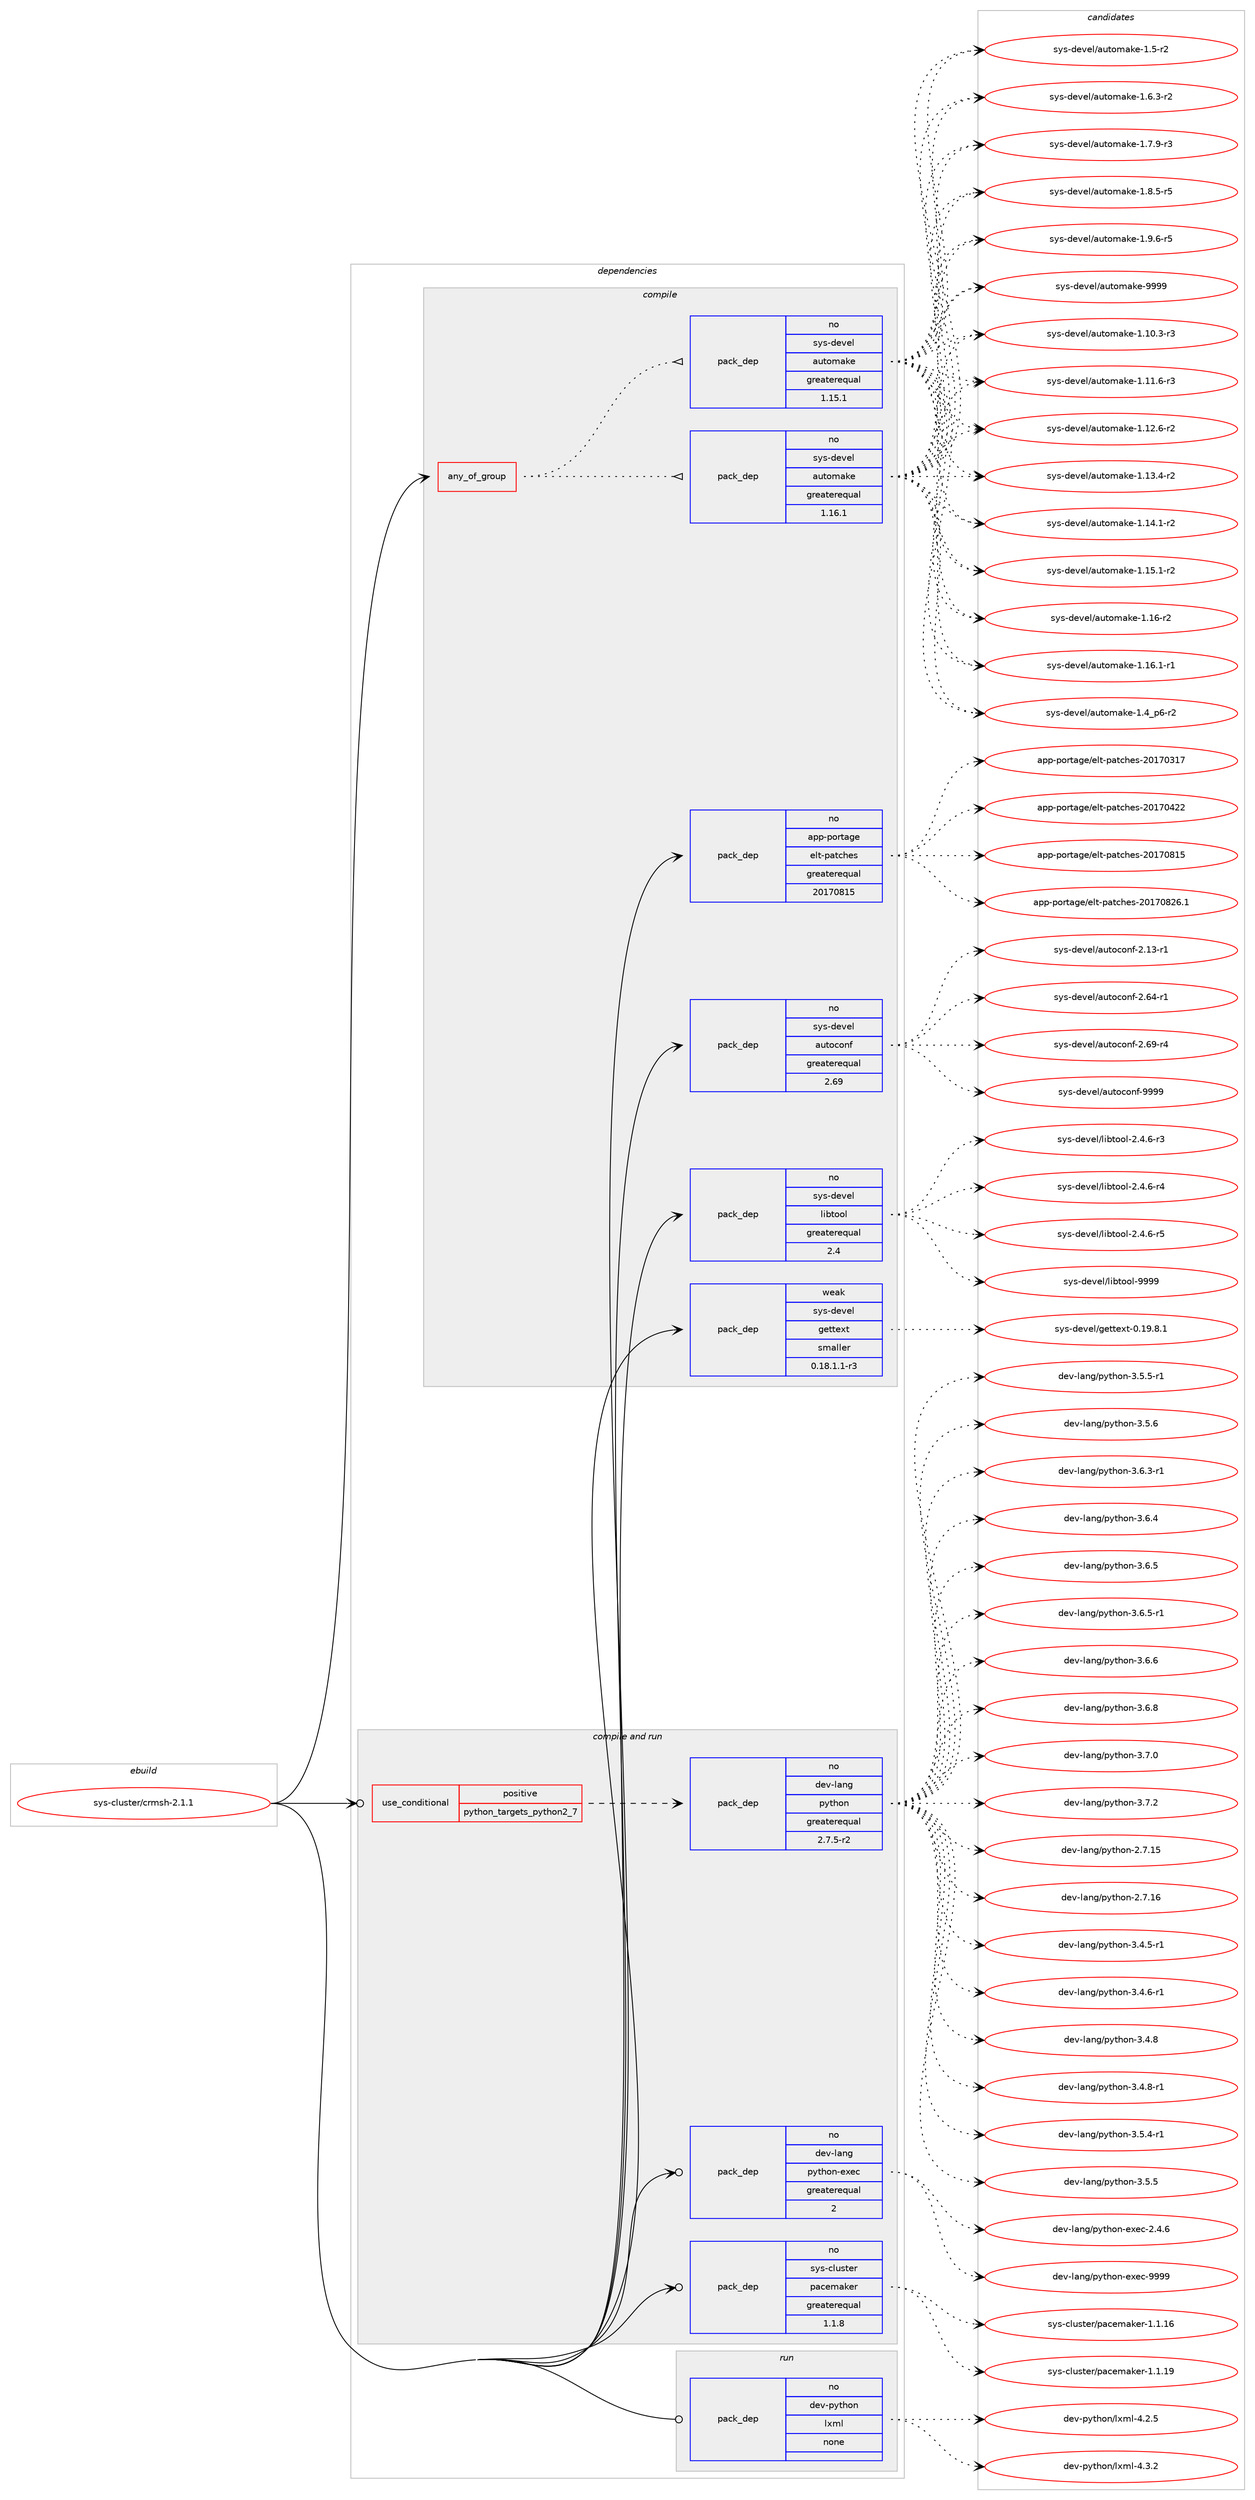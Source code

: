 digraph prolog {

# *************
# Graph options
# *************

newrank=true;
concentrate=true;
compound=true;
graph [rankdir=LR,fontname=Helvetica,fontsize=10,ranksep=1.5];#, ranksep=2.5, nodesep=0.2];
edge  [arrowhead=vee];
node  [fontname=Helvetica,fontsize=10];

# **********
# The ebuild
# **********

subgraph cluster_leftcol {
color=gray;
rank=same;
label=<<i>ebuild</i>>;
id [label="sys-cluster/crmsh-2.1.1", color=red, width=4, href="../sys-cluster/crmsh-2.1.1.svg"];
}

# ****************
# The dependencies
# ****************

subgraph cluster_midcol {
color=gray;
label=<<i>dependencies</i>>;
subgraph cluster_compile {
fillcolor="#eeeeee";
style=filled;
label=<<i>compile</i>>;
subgraph any27332 {
dependency1721864 [label=<<TABLE BORDER="0" CELLBORDER="1" CELLSPACING="0" CELLPADDING="4"><TR><TD CELLPADDING="10">any_of_group</TD></TR></TABLE>>, shape=none, color=red];subgraph pack1235049 {
dependency1721865 [label=<<TABLE BORDER="0" CELLBORDER="1" CELLSPACING="0" CELLPADDING="4" WIDTH="220"><TR><TD ROWSPAN="6" CELLPADDING="30">pack_dep</TD></TR><TR><TD WIDTH="110">no</TD></TR><TR><TD>sys-devel</TD></TR><TR><TD>automake</TD></TR><TR><TD>greaterequal</TD></TR><TR><TD>1.16.1</TD></TR></TABLE>>, shape=none, color=blue];
}
dependency1721864:e -> dependency1721865:w [weight=20,style="dotted",arrowhead="oinv"];
subgraph pack1235050 {
dependency1721866 [label=<<TABLE BORDER="0" CELLBORDER="1" CELLSPACING="0" CELLPADDING="4" WIDTH="220"><TR><TD ROWSPAN="6" CELLPADDING="30">pack_dep</TD></TR><TR><TD WIDTH="110">no</TD></TR><TR><TD>sys-devel</TD></TR><TR><TD>automake</TD></TR><TR><TD>greaterequal</TD></TR><TR><TD>1.15.1</TD></TR></TABLE>>, shape=none, color=blue];
}
dependency1721864:e -> dependency1721866:w [weight=20,style="dotted",arrowhead="oinv"];
}
id:e -> dependency1721864:w [weight=20,style="solid",arrowhead="vee"];
subgraph pack1235051 {
dependency1721867 [label=<<TABLE BORDER="0" CELLBORDER="1" CELLSPACING="0" CELLPADDING="4" WIDTH="220"><TR><TD ROWSPAN="6" CELLPADDING="30">pack_dep</TD></TR><TR><TD WIDTH="110">no</TD></TR><TR><TD>app-portage</TD></TR><TR><TD>elt-patches</TD></TR><TR><TD>greaterequal</TD></TR><TR><TD>20170815</TD></TR></TABLE>>, shape=none, color=blue];
}
id:e -> dependency1721867:w [weight=20,style="solid",arrowhead="vee"];
subgraph pack1235052 {
dependency1721868 [label=<<TABLE BORDER="0" CELLBORDER="1" CELLSPACING="0" CELLPADDING="4" WIDTH="220"><TR><TD ROWSPAN="6" CELLPADDING="30">pack_dep</TD></TR><TR><TD WIDTH="110">no</TD></TR><TR><TD>sys-devel</TD></TR><TR><TD>autoconf</TD></TR><TR><TD>greaterequal</TD></TR><TR><TD>2.69</TD></TR></TABLE>>, shape=none, color=blue];
}
id:e -> dependency1721868:w [weight=20,style="solid",arrowhead="vee"];
subgraph pack1235053 {
dependency1721869 [label=<<TABLE BORDER="0" CELLBORDER="1" CELLSPACING="0" CELLPADDING="4" WIDTH="220"><TR><TD ROWSPAN="6" CELLPADDING="30">pack_dep</TD></TR><TR><TD WIDTH="110">no</TD></TR><TR><TD>sys-devel</TD></TR><TR><TD>libtool</TD></TR><TR><TD>greaterequal</TD></TR><TR><TD>2.4</TD></TR></TABLE>>, shape=none, color=blue];
}
id:e -> dependency1721869:w [weight=20,style="solid",arrowhead="vee"];
subgraph pack1235054 {
dependency1721870 [label=<<TABLE BORDER="0" CELLBORDER="1" CELLSPACING="0" CELLPADDING="4" WIDTH="220"><TR><TD ROWSPAN="6" CELLPADDING="30">pack_dep</TD></TR><TR><TD WIDTH="110">weak</TD></TR><TR><TD>sys-devel</TD></TR><TR><TD>gettext</TD></TR><TR><TD>smaller</TD></TR><TR><TD>0.18.1.1-r3</TD></TR></TABLE>>, shape=none, color=blue];
}
id:e -> dependency1721870:w [weight=20,style="solid",arrowhead="vee"];
}
subgraph cluster_compileandrun {
fillcolor="#eeeeee";
style=filled;
label=<<i>compile and run</i>>;
subgraph cond458595 {
dependency1721871 [label=<<TABLE BORDER="0" CELLBORDER="1" CELLSPACING="0" CELLPADDING="4"><TR><TD ROWSPAN="3" CELLPADDING="10">use_conditional</TD></TR><TR><TD>positive</TD></TR><TR><TD>python_targets_python2_7</TD></TR></TABLE>>, shape=none, color=red];
subgraph pack1235055 {
dependency1721872 [label=<<TABLE BORDER="0" CELLBORDER="1" CELLSPACING="0" CELLPADDING="4" WIDTH="220"><TR><TD ROWSPAN="6" CELLPADDING="30">pack_dep</TD></TR><TR><TD WIDTH="110">no</TD></TR><TR><TD>dev-lang</TD></TR><TR><TD>python</TD></TR><TR><TD>greaterequal</TD></TR><TR><TD>2.7.5-r2</TD></TR></TABLE>>, shape=none, color=blue];
}
dependency1721871:e -> dependency1721872:w [weight=20,style="dashed",arrowhead="vee"];
}
id:e -> dependency1721871:w [weight=20,style="solid",arrowhead="odotvee"];
subgraph pack1235056 {
dependency1721873 [label=<<TABLE BORDER="0" CELLBORDER="1" CELLSPACING="0" CELLPADDING="4" WIDTH="220"><TR><TD ROWSPAN="6" CELLPADDING="30">pack_dep</TD></TR><TR><TD WIDTH="110">no</TD></TR><TR><TD>dev-lang</TD></TR><TR><TD>python-exec</TD></TR><TR><TD>greaterequal</TD></TR><TR><TD>2</TD></TR></TABLE>>, shape=none, color=blue];
}
id:e -> dependency1721873:w [weight=20,style="solid",arrowhead="odotvee"];
subgraph pack1235057 {
dependency1721874 [label=<<TABLE BORDER="0" CELLBORDER="1" CELLSPACING="0" CELLPADDING="4" WIDTH="220"><TR><TD ROWSPAN="6" CELLPADDING="30">pack_dep</TD></TR><TR><TD WIDTH="110">no</TD></TR><TR><TD>sys-cluster</TD></TR><TR><TD>pacemaker</TD></TR><TR><TD>greaterequal</TD></TR><TR><TD>1.1.8</TD></TR></TABLE>>, shape=none, color=blue];
}
id:e -> dependency1721874:w [weight=20,style="solid",arrowhead="odotvee"];
}
subgraph cluster_run {
fillcolor="#eeeeee";
style=filled;
label=<<i>run</i>>;
subgraph pack1235058 {
dependency1721875 [label=<<TABLE BORDER="0" CELLBORDER="1" CELLSPACING="0" CELLPADDING="4" WIDTH="220"><TR><TD ROWSPAN="6" CELLPADDING="30">pack_dep</TD></TR><TR><TD WIDTH="110">no</TD></TR><TR><TD>dev-python</TD></TR><TR><TD>lxml</TD></TR><TR><TD>none</TD></TR><TR><TD></TD></TR></TABLE>>, shape=none, color=blue];
}
id:e -> dependency1721875:w [weight=20,style="solid",arrowhead="odot"];
}
}

# **************
# The candidates
# **************

subgraph cluster_choices {
rank=same;
color=gray;
label=<<i>candidates</i>>;

subgraph choice1235049 {
color=black;
nodesep=1;
choice11512111545100101118101108479711711611110997107101454946494846514511451 [label="sys-devel/automake-1.10.3-r3", color=red, width=4,href="../sys-devel/automake-1.10.3-r3.svg"];
choice11512111545100101118101108479711711611110997107101454946494946544511451 [label="sys-devel/automake-1.11.6-r3", color=red, width=4,href="../sys-devel/automake-1.11.6-r3.svg"];
choice11512111545100101118101108479711711611110997107101454946495046544511450 [label="sys-devel/automake-1.12.6-r2", color=red, width=4,href="../sys-devel/automake-1.12.6-r2.svg"];
choice11512111545100101118101108479711711611110997107101454946495146524511450 [label="sys-devel/automake-1.13.4-r2", color=red, width=4,href="../sys-devel/automake-1.13.4-r2.svg"];
choice11512111545100101118101108479711711611110997107101454946495246494511450 [label="sys-devel/automake-1.14.1-r2", color=red, width=4,href="../sys-devel/automake-1.14.1-r2.svg"];
choice11512111545100101118101108479711711611110997107101454946495346494511450 [label="sys-devel/automake-1.15.1-r2", color=red, width=4,href="../sys-devel/automake-1.15.1-r2.svg"];
choice1151211154510010111810110847971171161111099710710145494649544511450 [label="sys-devel/automake-1.16-r2", color=red, width=4,href="../sys-devel/automake-1.16-r2.svg"];
choice11512111545100101118101108479711711611110997107101454946495446494511449 [label="sys-devel/automake-1.16.1-r1", color=red, width=4,href="../sys-devel/automake-1.16.1-r1.svg"];
choice115121115451001011181011084797117116111109971071014549465295112544511450 [label="sys-devel/automake-1.4_p6-r2", color=red, width=4,href="../sys-devel/automake-1.4_p6-r2.svg"];
choice11512111545100101118101108479711711611110997107101454946534511450 [label="sys-devel/automake-1.5-r2", color=red, width=4,href="../sys-devel/automake-1.5-r2.svg"];
choice115121115451001011181011084797117116111109971071014549465446514511450 [label="sys-devel/automake-1.6.3-r2", color=red, width=4,href="../sys-devel/automake-1.6.3-r2.svg"];
choice115121115451001011181011084797117116111109971071014549465546574511451 [label="sys-devel/automake-1.7.9-r3", color=red, width=4,href="../sys-devel/automake-1.7.9-r3.svg"];
choice115121115451001011181011084797117116111109971071014549465646534511453 [label="sys-devel/automake-1.8.5-r5", color=red, width=4,href="../sys-devel/automake-1.8.5-r5.svg"];
choice115121115451001011181011084797117116111109971071014549465746544511453 [label="sys-devel/automake-1.9.6-r5", color=red, width=4,href="../sys-devel/automake-1.9.6-r5.svg"];
choice115121115451001011181011084797117116111109971071014557575757 [label="sys-devel/automake-9999", color=red, width=4,href="../sys-devel/automake-9999.svg"];
dependency1721865:e -> choice11512111545100101118101108479711711611110997107101454946494846514511451:w [style=dotted,weight="100"];
dependency1721865:e -> choice11512111545100101118101108479711711611110997107101454946494946544511451:w [style=dotted,weight="100"];
dependency1721865:e -> choice11512111545100101118101108479711711611110997107101454946495046544511450:w [style=dotted,weight="100"];
dependency1721865:e -> choice11512111545100101118101108479711711611110997107101454946495146524511450:w [style=dotted,weight="100"];
dependency1721865:e -> choice11512111545100101118101108479711711611110997107101454946495246494511450:w [style=dotted,weight="100"];
dependency1721865:e -> choice11512111545100101118101108479711711611110997107101454946495346494511450:w [style=dotted,weight="100"];
dependency1721865:e -> choice1151211154510010111810110847971171161111099710710145494649544511450:w [style=dotted,weight="100"];
dependency1721865:e -> choice11512111545100101118101108479711711611110997107101454946495446494511449:w [style=dotted,weight="100"];
dependency1721865:e -> choice115121115451001011181011084797117116111109971071014549465295112544511450:w [style=dotted,weight="100"];
dependency1721865:e -> choice11512111545100101118101108479711711611110997107101454946534511450:w [style=dotted,weight="100"];
dependency1721865:e -> choice115121115451001011181011084797117116111109971071014549465446514511450:w [style=dotted,weight="100"];
dependency1721865:e -> choice115121115451001011181011084797117116111109971071014549465546574511451:w [style=dotted,weight="100"];
dependency1721865:e -> choice115121115451001011181011084797117116111109971071014549465646534511453:w [style=dotted,weight="100"];
dependency1721865:e -> choice115121115451001011181011084797117116111109971071014549465746544511453:w [style=dotted,weight="100"];
dependency1721865:e -> choice115121115451001011181011084797117116111109971071014557575757:w [style=dotted,weight="100"];
}
subgraph choice1235050 {
color=black;
nodesep=1;
choice11512111545100101118101108479711711611110997107101454946494846514511451 [label="sys-devel/automake-1.10.3-r3", color=red, width=4,href="../sys-devel/automake-1.10.3-r3.svg"];
choice11512111545100101118101108479711711611110997107101454946494946544511451 [label="sys-devel/automake-1.11.6-r3", color=red, width=4,href="../sys-devel/automake-1.11.6-r3.svg"];
choice11512111545100101118101108479711711611110997107101454946495046544511450 [label="sys-devel/automake-1.12.6-r2", color=red, width=4,href="../sys-devel/automake-1.12.6-r2.svg"];
choice11512111545100101118101108479711711611110997107101454946495146524511450 [label="sys-devel/automake-1.13.4-r2", color=red, width=4,href="../sys-devel/automake-1.13.4-r2.svg"];
choice11512111545100101118101108479711711611110997107101454946495246494511450 [label="sys-devel/automake-1.14.1-r2", color=red, width=4,href="../sys-devel/automake-1.14.1-r2.svg"];
choice11512111545100101118101108479711711611110997107101454946495346494511450 [label="sys-devel/automake-1.15.1-r2", color=red, width=4,href="../sys-devel/automake-1.15.1-r2.svg"];
choice1151211154510010111810110847971171161111099710710145494649544511450 [label="sys-devel/automake-1.16-r2", color=red, width=4,href="../sys-devel/automake-1.16-r2.svg"];
choice11512111545100101118101108479711711611110997107101454946495446494511449 [label="sys-devel/automake-1.16.1-r1", color=red, width=4,href="../sys-devel/automake-1.16.1-r1.svg"];
choice115121115451001011181011084797117116111109971071014549465295112544511450 [label="sys-devel/automake-1.4_p6-r2", color=red, width=4,href="../sys-devel/automake-1.4_p6-r2.svg"];
choice11512111545100101118101108479711711611110997107101454946534511450 [label="sys-devel/automake-1.5-r2", color=red, width=4,href="../sys-devel/automake-1.5-r2.svg"];
choice115121115451001011181011084797117116111109971071014549465446514511450 [label="sys-devel/automake-1.6.3-r2", color=red, width=4,href="../sys-devel/automake-1.6.3-r2.svg"];
choice115121115451001011181011084797117116111109971071014549465546574511451 [label="sys-devel/automake-1.7.9-r3", color=red, width=4,href="../sys-devel/automake-1.7.9-r3.svg"];
choice115121115451001011181011084797117116111109971071014549465646534511453 [label="sys-devel/automake-1.8.5-r5", color=red, width=4,href="../sys-devel/automake-1.8.5-r5.svg"];
choice115121115451001011181011084797117116111109971071014549465746544511453 [label="sys-devel/automake-1.9.6-r5", color=red, width=4,href="../sys-devel/automake-1.9.6-r5.svg"];
choice115121115451001011181011084797117116111109971071014557575757 [label="sys-devel/automake-9999", color=red, width=4,href="../sys-devel/automake-9999.svg"];
dependency1721866:e -> choice11512111545100101118101108479711711611110997107101454946494846514511451:w [style=dotted,weight="100"];
dependency1721866:e -> choice11512111545100101118101108479711711611110997107101454946494946544511451:w [style=dotted,weight="100"];
dependency1721866:e -> choice11512111545100101118101108479711711611110997107101454946495046544511450:w [style=dotted,weight="100"];
dependency1721866:e -> choice11512111545100101118101108479711711611110997107101454946495146524511450:w [style=dotted,weight="100"];
dependency1721866:e -> choice11512111545100101118101108479711711611110997107101454946495246494511450:w [style=dotted,weight="100"];
dependency1721866:e -> choice11512111545100101118101108479711711611110997107101454946495346494511450:w [style=dotted,weight="100"];
dependency1721866:e -> choice1151211154510010111810110847971171161111099710710145494649544511450:w [style=dotted,weight="100"];
dependency1721866:e -> choice11512111545100101118101108479711711611110997107101454946495446494511449:w [style=dotted,weight="100"];
dependency1721866:e -> choice115121115451001011181011084797117116111109971071014549465295112544511450:w [style=dotted,weight="100"];
dependency1721866:e -> choice11512111545100101118101108479711711611110997107101454946534511450:w [style=dotted,weight="100"];
dependency1721866:e -> choice115121115451001011181011084797117116111109971071014549465446514511450:w [style=dotted,weight="100"];
dependency1721866:e -> choice115121115451001011181011084797117116111109971071014549465546574511451:w [style=dotted,weight="100"];
dependency1721866:e -> choice115121115451001011181011084797117116111109971071014549465646534511453:w [style=dotted,weight="100"];
dependency1721866:e -> choice115121115451001011181011084797117116111109971071014549465746544511453:w [style=dotted,weight="100"];
dependency1721866:e -> choice115121115451001011181011084797117116111109971071014557575757:w [style=dotted,weight="100"];
}
subgraph choice1235051 {
color=black;
nodesep=1;
choice97112112451121111141169710310147101108116451129711699104101115455048495548514955 [label="app-portage/elt-patches-20170317", color=red, width=4,href="../app-portage/elt-patches-20170317.svg"];
choice97112112451121111141169710310147101108116451129711699104101115455048495548525050 [label="app-portage/elt-patches-20170422", color=red, width=4,href="../app-portage/elt-patches-20170422.svg"];
choice97112112451121111141169710310147101108116451129711699104101115455048495548564953 [label="app-portage/elt-patches-20170815", color=red, width=4,href="../app-portage/elt-patches-20170815.svg"];
choice971121124511211111411697103101471011081164511297116991041011154550484955485650544649 [label="app-portage/elt-patches-20170826.1", color=red, width=4,href="../app-portage/elt-patches-20170826.1.svg"];
dependency1721867:e -> choice97112112451121111141169710310147101108116451129711699104101115455048495548514955:w [style=dotted,weight="100"];
dependency1721867:e -> choice97112112451121111141169710310147101108116451129711699104101115455048495548525050:w [style=dotted,weight="100"];
dependency1721867:e -> choice97112112451121111141169710310147101108116451129711699104101115455048495548564953:w [style=dotted,weight="100"];
dependency1721867:e -> choice971121124511211111411697103101471011081164511297116991041011154550484955485650544649:w [style=dotted,weight="100"];
}
subgraph choice1235052 {
color=black;
nodesep=1;
choice1151211154510010111810110847971171161119911111010245504649514511449 [label="sys-devel/autoconf-2.13-r1", color=red, width=4,href="../sys-devel/autoconf-2.13-r1.svg"];
choice1151211154510010111810110847971171161119911111010245504654524511449 [label="sys-devel/autoconf-2.64-r1", color=red, width=4,href="../sys-devel/autoconf-2.64-r1.svg"];
choice1151211154510010111810110847971171161119911111010245504654574511452 [label="sys-devel/autoconf-2.69-r4", color=red, width=4,href="../sys-devel/autoconf-2.69-r4.svg"];
choice115121115451001011181011084797117116111991111101024557575757 [label="sys-devel/autoconf-9999", color=red, width=4,href="../sys-devel/autoconf-9999.svg"];
dependency1721868:e -> choice1151211154510010111810110847971171161119911111010245504649514511449:w [style=dotted,weight="100"];
dependency1721868:e -> choice1151211154510010111810110847971171161119911111010245504654524511449:w [style=dotted,weight="100"];
dependency1721868:e -> choice1151211154510010111810110847971171161119911111010245504654574511452:w [style=dotted,weight="100"];
dependency1721868:e -> choice115121115451001011181011084797117116111991111101024557575757:w [style=dotted,weight="100"];
}
subgraph choice1235053 {
color=black;
nodesep=1;
choice1151211154510010111810110847108105981161111111084550465246544511451 [label="sys-devel/libtool-2.4.6-r3", color=red, width=4,href="../sys-devel/libtool-2.4.6-r3.svg"];
choice1151211154510010111810110847108105981161111111084550465246544511452 [label="sys-devel/libtool-2.4.6-r4", color=red, width=4,href="../sys-devel/libtool-2.4.6-r4.svg"];
choice1151211154510010111810110847108105981161111111084550465246544511453 [label="sys-devel/libtool-2.4.6-r5", color=red, width=4,href="../sys-devel/libtool-2.4.6-r5.svg"];
choice1151211154510010111810110847108105981161111111084557575757 [label="sys-devel/libtool-9999", color=red, width=4,href="../sys-devel/libtool-9999.svg"];
dependency1721869:e -> choice1151211154510010111810110847108105981161111111084550465246544511451:w [style=dotted,weight="100"];
dependency1721869:e -> choice1151211154510010111810110847108105981161111111084550465246544511452:w [style=dotted,weight="100"];
dependency1721869:e -> choice1151211154510010111810110847108105981161111111084550465246544511453:w [style=dotted,weight="100"];
dependency1721869:e -> choice1151211154510010111810110847108105981161111111084557575757:w [style=dotted,weight="100"];
}
subgraph choice1235054 {
color=black;
nodesep=1;
choice1151211154510010111810110847103101116116101120116454846495746564649 [label="sys-devel/gettext-0.19.8.1", color=red, width=4,href="../sys-devel/gettext-0.19.8.1.svg"];
dependency1721870:e -> choice1151211154510010111810110847103101116116101120116454846495746564649:w [style=dotted,weight="100"];
}
subgraph choice1235055 {
color=black;
nodesep=1;
choice10010111845108971101034711212111610411111045504655464953 [label="dev-lang/python-2.7.15", color=red, width=4,href="../dev-lang/python-2.7.15.svg"];
choice10010111845108971101034711212111610411111045504655464954 [label="dev-lang/python-2.7.16", color=red, width=4,href="../dev-lang/python-2.7.16.svg"];
choice1001011184510897110103471121211161041111104551465246534511449 [label="dev-lang/python-3.4.5-r1", color=red, width=4,href="../dev-lang/python-3.4.5-r1.svg"];
choice1001011184510897110103471121211161041111104551465246544511449 [label="dev-lang/python-3.4.6-r1", color=red, width=4,href="../dev-lang/python-3.4.6-r1.svg"];
choice100101118451089711010347112121116104111110455146524656 [label="dev-lang/python-3.4.8", color=red, width=4,href="../dev-lang/python-3.4.8.svg"];
choice1001011184510897110103471121211161041111104551465246564511449 [label="dev-lang/python-3.4.8-r1", color=red, width=4,href="../dev-lang/python-3.4.8-r1.svg"];
choice1001011184510897110103471121211161041111104551465346524511449 [label="dev-lang/python-3.5.4-r1", color=red, width=4,href="../dev-lang/python-3.5.4-r1.svg"];
choice100101118451089711010347112121116104111110455146534653 [label="dev-lang/python-3.5.5", color=red, width=4,href="../dev-lang/python-3.5.5.svg"];
choice1001011184510897110103471121211161041111104551465346534511449 [label="dev-lang/python-3.5.5-r1", color=red, width=4,href="../dev-lang/python-3.5.5-r1.svg"];
choice100101118451089711010347112121116104111110455146534654 [label="dev-lang/python-3.5.6", color=red, width=4,href="../dev-lang/python-3.5.6.svg"];
choice1001011184510897110103471121211161041111104551465446514511449 [label="dev-lang/python-3.6.3-r1", color=red, width=4,href="../dev-lang/python-3.6.3-r1.svg"];
choice100101118451089711010347112121116104111110455146544652 [label="dev-lang/python-3.6.4", color=red, width=4,href="../dev-lang/python-3.6.4.svg"];
choice100101118451089711010347112121116104111110455146544653 [label="dev-lang/python-3.6.5", color=red, width=4,href="../dev-lang/python-3.6.5.svg"];
choice1001011184510897110103471121211161041111104551465446534511449 [label="dev-lang/python-3.6.5-r1", color=red, width=4,href="../dev-lang/python-3.6.5-r1.svg"];
choice100101118451089711010347112121116104111110455146544654 [label="dev-lang/python-3.6.6", color=red, width=4,href="../dev-lang/python-3.6.6.svg"];
choice100101118451089711010347112121116104111110455146544656 [label="dev-lang/python-3.6.8", color=red, width=4,href="../dev-lang/python-3.6.8.svg"];
choice100101118451089711010347112121116104111110455146554648 [label="dev-lang/python-3.7.0", color=red, width=4,href="../dev-lang/python-3.7.0.svg"];
choice100101118451089711010347112121116104111110455146554650 [label="dev-lang/python-3.7.2", color=red, width=4,href="../dev-lang/python-3.7.2.svg"];
dependency1721872:e -> choice10010111845108971101034711212111610411111045504655464953:w [style=dotted,weight="100"];
dependency1721872:e -> choice10010111845108971101034711212111610411111045504655464954:w [style=dotted,weight="100"];
dependency1721872:e -> choice1001011184510897110103471121211161041111104551465246534511449:w [style=dotted,weight="100"];
dependency1721872:e -> choice1001011184510897110103471121211161041111104551465246544511449:w [style=dotted,weight="100"];
dependency1721872:e -> choice100101118451089711010347112121116104111110455146524656:w [style=dotted,weight="100"];
dependency1721872:e -> choice1001011184510897110103471121211161041111104551465246564511449:w [style=dotted,weight="100"];
dependency1721872:e -> choice1001011184510897110103471121211161041111104551465346524511449:w [style=dotted,weight="100"];
dependency1721872:e -> choice100101118451089711010347112121116104111110455146534653:w [style=dotted,weight="100"];
dependency1721872:e -> choice1001011184510897110103471121211161041111104551465346534511449:w [style=dotted,weight="100"];
dependency1721872:e -> choice100101118451089711010347112121116104111110455146534654:w [style=dotted,weight="100"];
dependency1721872:e -> choice1001011184510897110103471121211161041111104551465446514511449:w [style=dotted,weight="100"];
dependency1721872:e -> choice100101118451089711010347112121116104111110455146544652:w [style=dotted,weight="100"];
dependency1721872:e -> choice100101118451089711010347112121116104111110455146544653:w [style=dotted,weight="100"];
dependency1721872:e -> choice1001011184510897110103471121211161041111104551465446534511449:w [style=dotted,weight="100"];
dependency1721872:e -> choice100101118451089711010347112121116104111110455146544654:w [style=dotted,weight="100"];
dependency1721872:e -> choice100101118451089711010347112121116104111110455146544656:w [style=dotted,weight="100"];
dependency1721872:e -> choice100101118451089711010347112121116104111110455146554648:w [style=dotted,weight="100"];
dependency1721872:e -> choice100101118451089711010347112121116104111110455146554650:w [style=dotted,weight="100"];
}
subgraph choice1235056 {
color=black;
nodesep=1;
choice1001011184510897110103471121211161041111104510112010199455046524654 [label="dev-lang/python-exec-2.4.6", color=red, width=4,href="../dev-lang/python-exec-2.4.6.svg"];
choice10010111845108971101034711212111610411111045101120101994557575757 [label="dev-lang/python-exec-9999", color=red, width=4,href="../dev-lang/python-exec-9999.svg"];
dependency1721873:e -> choice1001011184510897110103471121211161041111104510112010199455046524654:w [style=dotted,weight="100"];
dependency1721873:e -> choice10010111845108971101034711212111610411111045101120101994557575757:w [style=dotted,weight="100"];
}
subgraph choice1235057 {
color=black;
nodesep=1;
choice11512111545991081171151161011144711297991011099710710111445494649464954 [label="sys-cluster/pacemaker-1.1.16", color=red, width=4,href="../sys-cluster/pacemaker-1.1.16.svg"];
choice11512111545991081171151161011144711297991011099710710111445494649464957 [label="sys-cluster/pacemaker-1.1.19", color=red, width=4,href="../sys-cluster/pacemaker-1.1.19.svg"];
dependency1721874:e -> choice11512111545991081171151161011144711297991011099710710111445494649464954:w [style=dotted,weight="100"];
dependency1721874:e -> choice11512111545991081171151161011144711297991011099710710111445494649464957:w [style=dotted,weight="100"];
}
subgraph choice1235058 {
color=black;
nodesep=1;
choice1001011184511212111610411111047108120109108455246504653 [label="dev-python/lxml-4.2.5", color=red, width=4,href="../dev-python/lxml-4.2.5.svg"];
choice1001011184511212111610411111047108120109108455246514650 [label="dev-python/lxml-4.3.2", color=red, width=4,href="../dev-python/lxml-4.3.2.svg"];
dependency1721875:e -> choice1001011184511212111610411111047108120109108455246504653:w [style=dotted,weight="100"];
dependency1721875:e -> choice1001011184511212111610411111047108120109108455246514650:w [style=dotted,weight="100"];
}
}

}
